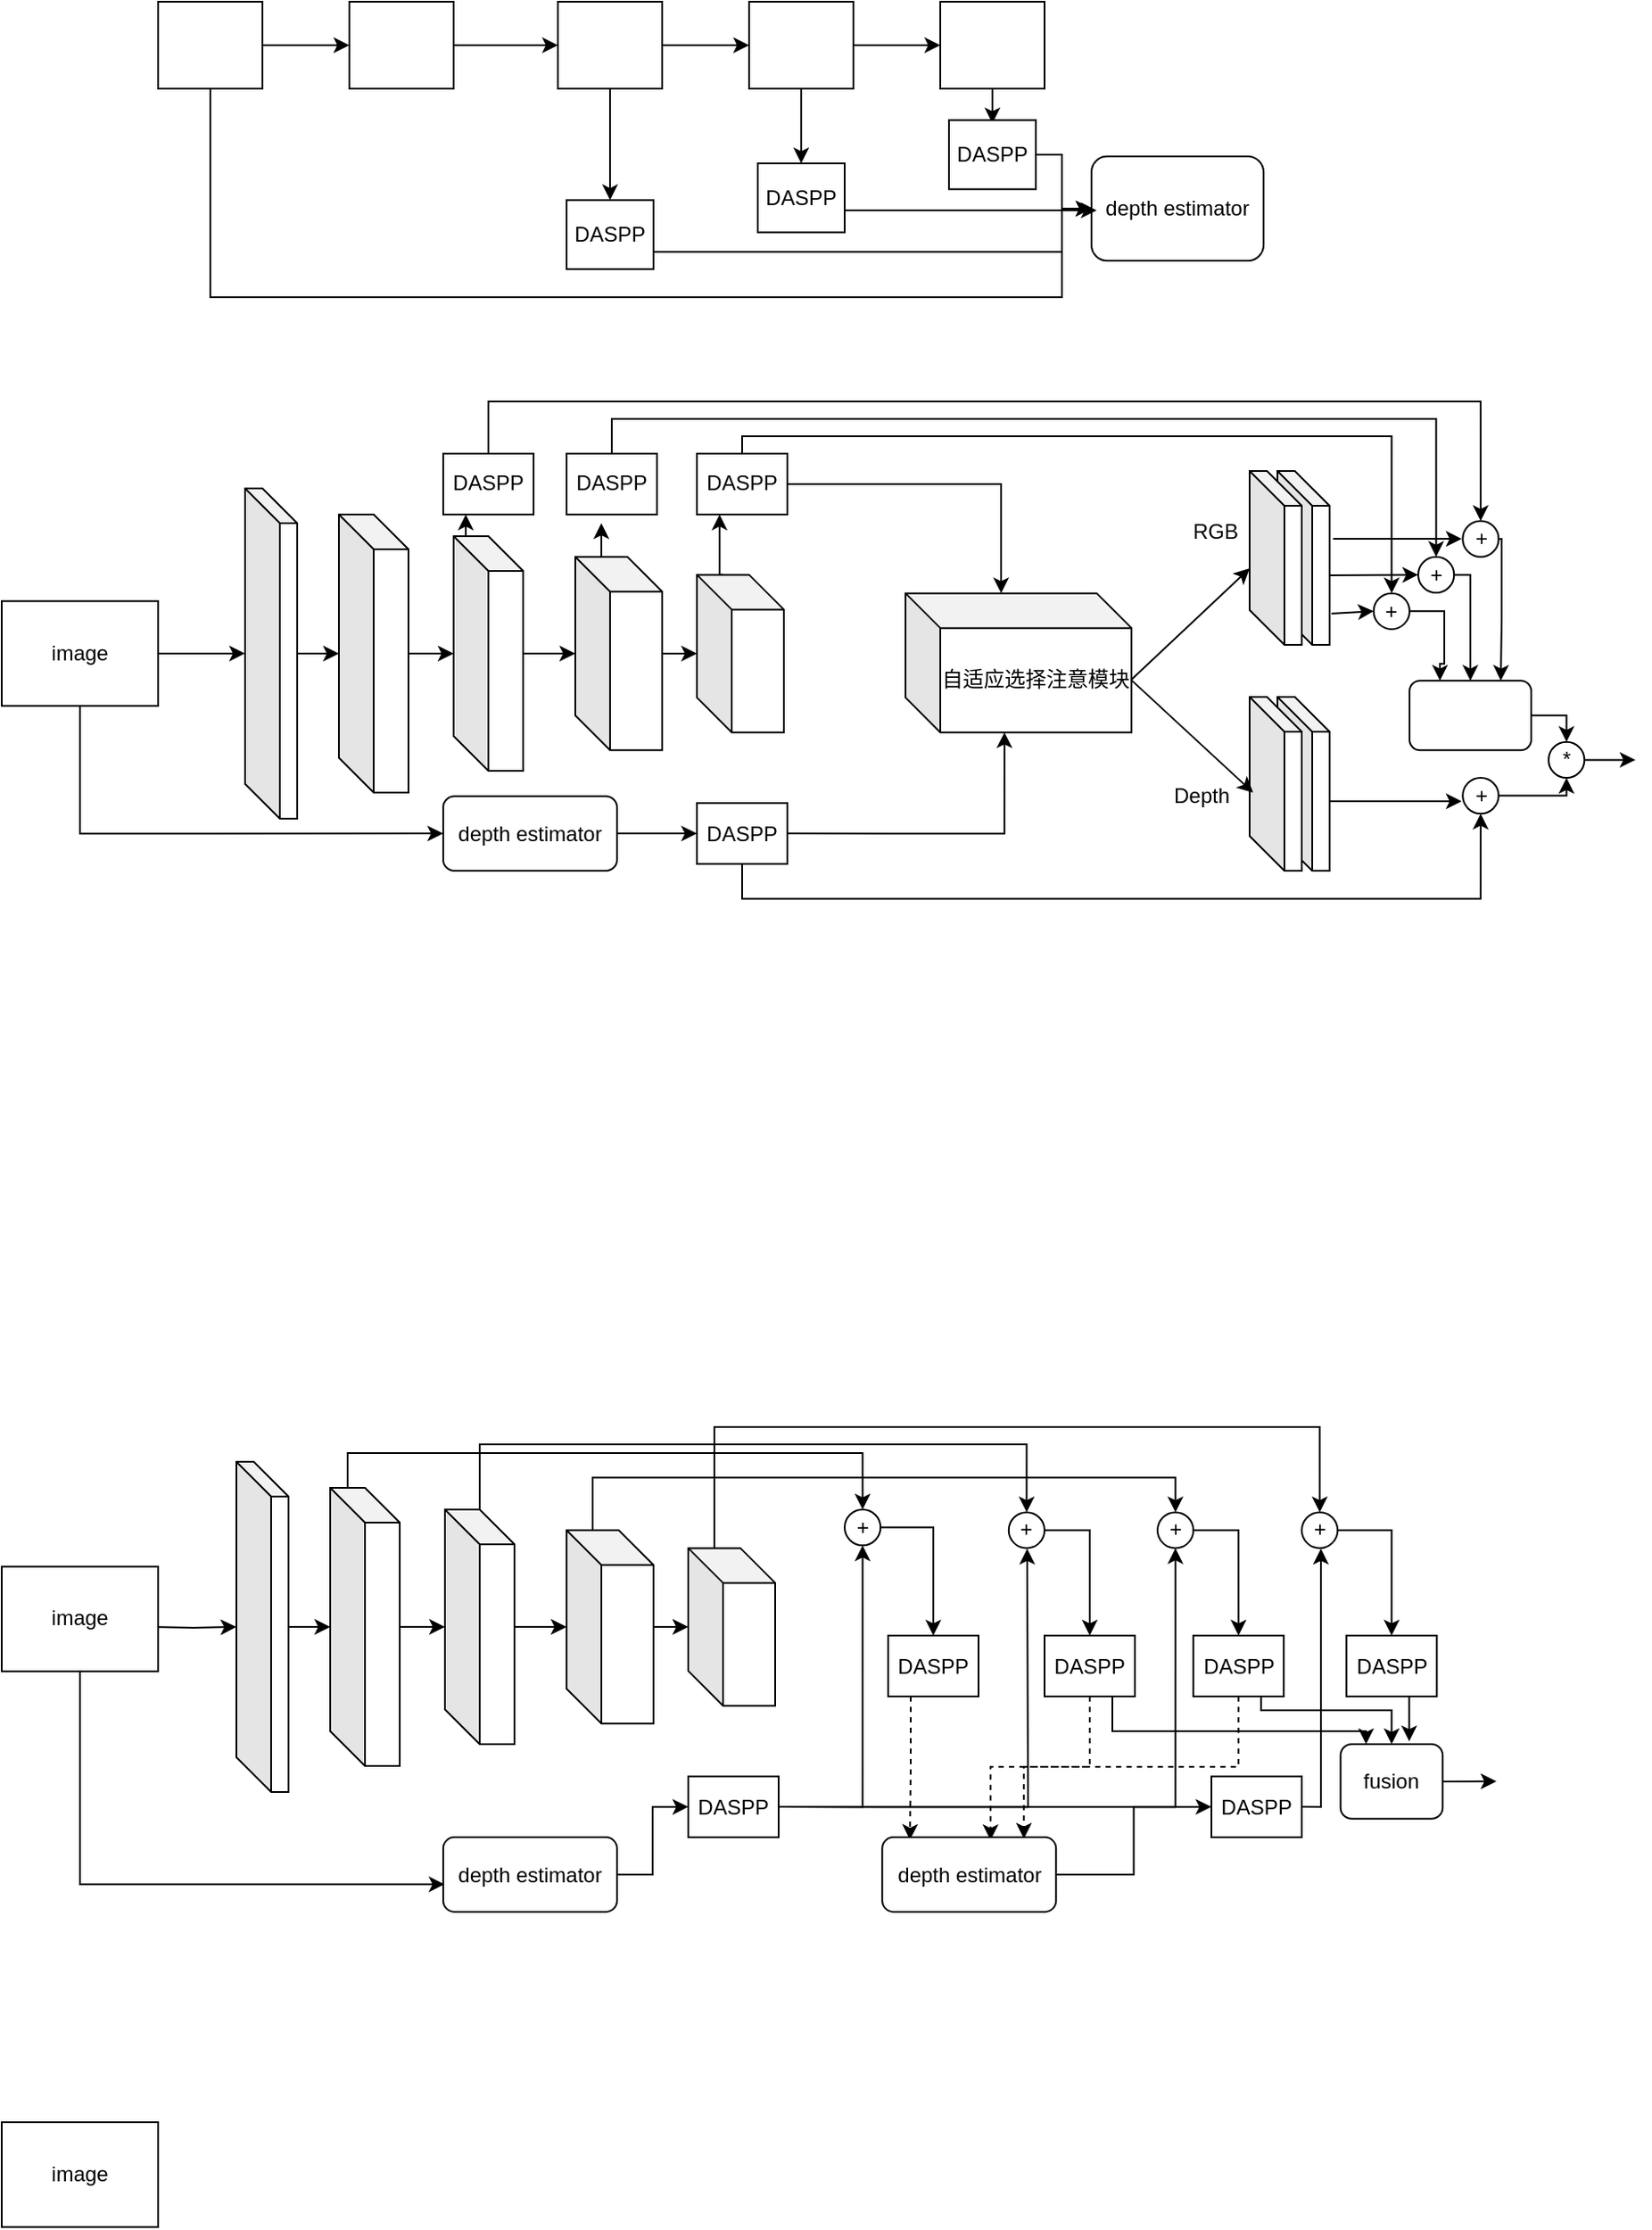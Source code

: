 <mxfile version="14.7.9" type="github">
  <diagram id="fB6I4MMEKbH8F9MEy0cq" name="Page-1">
    <mxGraphModel dx="1874" dy="600" grid="1" gridSize="10" guides="1" tooltips="1" connect="1" arrows="1" fold="1" page="1" pageScale="1" pageWidth="827" pageHeight="1169" math="0" shadow="0">
      <root>
        <mxCell id="0" />
        <mxCell id="1" parent="0" />
        <mxCell id="bgx9pGF-0ckk_dmSc3HT-4" value="" style="edgeStyle=orthogonalEdgeStyle;rounded=0;orthogonalLoop=1;jettySize=auto;html=1;" edge="1" parent="1" source="bgx9pGF-0ckk_dmSc3HT-2" target="bgx9pGF-0ckk_dmSc3HT-3">
          <mxGeometry relative="1" as="geometry" />
        </mxCell>
        <mxCell id="bgx9pGF-0ckk_dmSc3HT-2" value="" style="shape=cube;whiteSpace=wrap;html=1;boundedLbl=1;backgroundOutline=1;darkOpacity=0.05;darkOpacity2=0.1;direction=east;" vertex="1" parent="1">
          <mxGeometry x="90" y="350" width="30" height="190" as="geometry" />
        </mxCell>
        <mxCell id="bgx9pGF-0ckk_dmSc3HT-6" value="" style="edgeStyle=orthogonalEdgeStyle;rounded=0;orthogonalLoop=1;jettySize=auto;html=1;" edge="1" parent="1" source="bgx9pGF-0ckk_dmSc3HT-3" target="bgx9pGF-0ckk_dmSc3HT-5">
          <mxGeometry relative="1" as="geometry" />
        </mxCell>
        <mxCell id="bgx9pGF-0ckk_dmSc3HT-3" value="" style="shape=cube;whiteSpace=wrap;html=1;boundedLbl=1;backgroundOutline=1;darkOpacity=0.05;darkOpacity2=0.1;direction=east;" vertex="1" parent="1">
          <mxGeometry x="144" y="364.99" width="40" height="160" as="geometry" />
        </mxCell>
        <mxCell id="bgx9pGF-0ckk_dmSc3HT-8" value="" style="edgeStyle=orthogonalEdgeStyle;rounded=0;orthogonalLoop=1;jettySize=auto;html=1;" edge="1" parent="1" source="bgx9pGF-0ckk_dmSc3HT-5" target="bgx9pGF-0ckk_dmSc3HT-7">
          <mxGeometry relative="1" as="geometry" />
        </mxCell>
        <mxCell id="bgx9pGF-0ckk_dmSc3HT-107" style="edgeStyle=orthogonalEdgeStyle;rounded=0;orthogonalLoop=1;jettySize=auto;html=1;exitX=0;exitY=0;exitDx=10;exitDy=0;exitPerimeter=0;entryX=0.25;entryY=1;entryDx=0;entryDy=0;" edge="1" parent="1" source="bgx9pGF-0ckk_dmSc3HT-5" target="bgx9pGF-0ckk_dmSc3HT-104">
          <mxGeometry relative="1" as="geometry" />
        </mxCell>
        <mxCell id="bgx9pGF-0ckk_dmSc3HT-5" value="" style="shape=cube;whiteSpace=wrap;html=1;boundedLbl=1;backgroundOutline=1;darkOpacity=0.05;darkOpacity2=0.1;direction=east;" vertex="1" parent="1">
          <mxGeometry x="210" y="377.5" width="40" height="135" as="geometry" />
        </mxCell>
        <mxCell id="bgx9pGF-0ckk_dmSc3HT-10" value="" style="edgeStyle=orthogonalEdgeStyle;rounded=0;orthogonalLoop=1;jettySize=auto;html=1;" edge="1" parent="1" source="bgx9pGF-0ckk_dmSc3HT-7" target="bgx9pGF-0ckk_dmSc3HT-9">
          <mxGeometry relative="1" as="geometry" />
        </mxCell>
        <mxCell id="bgx9pGF-0ckk_dmSc3HT-106" style="edgeStyle=orthogonalEdgeStyle;rounded=0;orthogonalLoop=1;jettySize=auto;html=1;exitX=0;exitY=0;exitDx=15;exitDy=0;exitPerimeter=0;" edge="1" parent="1" source="bgx9pGF-0ckk_dmSc3HT-7">
          <mxGeometry relative="1" as="geometry">
            <mxPoint x="295" y="370" as="targetPoint" />
          </mxGeometry>
        </mxCell>
        <mxCell id="bgx9pGF-0ckk_dmSc3HT-7" value="" style="shape=cube;whiteSpace=wrap;html=1;boundedLbl=1;backgroundOutline=1;darkOpacity=0.05;darkOpacity2=0.1;direction=east;" vertex="1" parent="1">
          <mxGeometry x="280" y="389.38" width="50" height="111.25" as="geometry" />
        </mxCell>
        <mxCell id="bgx9pGF-0ckk_dmSc3HT-105" style="edgeStyle=orthogonalEdgeStyle;rounded=0;orthogonalLoop=1;jettySize=auto;html=1;exitX=0;exitY=0;exitDx=15;exitDy=0;exitPerimeter=0;entryX=0.25;entryY=1;entryDx=0;entryDy=0;" edge="1" parent="1" source="bgx9pGF-0ckk_dmSc3HT-9" target="bgx9pGF-0ckk_dmSc3HT-13">
          <mxGeometry relative="1" as="geometry" />
        </mxCell>
        <mxCell id="bgx9pGF-0ckk_dmSc3HT-9" value="" style="shape=cube;whiteSpace=wrap;html=1;boundedLbl=1;backgroundOutline=1;darkOpacity=0.05;darkOpacity2=0.1;direction=east;" vertex="1" parent="1">
          <mxGeometry x="350" y="399.7" width="50" height="90.62" as="geometry" />
        </mxCell>
        <mxCell id="bgx9pGF-0ckk_dmSc3HT-69" style="edgeStyle=orthogonalEdgeStyle;rounded=0;orthogonalLoop=1;jettySize=auto;html=1;exitX=1;exitY=0.5;exitDx=0;exitDy=0;entryX=0;entryY=0;entryDx=55;entryDy=0;entryPerimeter=0;" edge="1" parent="1" source="bgx9pGF-0ckk_dmSc3HT-13" target="bgx9pGF-0ckk_dmSc3HT-65">
          <mxGeometry relative="1" as="geometry" />
        </mxCell>
        <mxCell id="bgx9pGF-0ckk_dmSc3HT-126" style="edgeStyle=orthogonalEdgeStyle;rounded=0;orthogonalLoop=1;jettySize=auto;html=1;exitX=0.5;exitY=0;exitDx=0;exitDy=0;entryX=0.5;entryY=0;entryDx=0;entryDy=0;" edge="1" parent="1" source="bgx9pGF-0ckk_dmSc3HT-13" target="bgx9pGF-0ckk_dmSc3HT-96">
          <mxGeometry relative="1" as="geometry">
            <Array as="points">
              <mxPoint x="376" y="320" />
              <mxPoint x="750" y="320" />
            </Array>
          </mxGeometry>
        </mxCell>
        <mxCell id="bgx9pGF-0ckk_dmSc3HT-13" value="DASPP" style="rounded=0;whiteSpace=wrap;html=1;" vertex="1" parent="1">
          <mxGeometry x="350" y="329.99" width="52" height="35" as="geometry" />
        </mxCell>
        <mxCell id="bgx9pGF-0ckk_dmSc3HT-51" style="edgeStyle=orthogonalEdgeStyle;rounded=0;orthogonalLoop=1;jettySize=auto;html=1;exitX=1;exitY=0.5;exitDx=0;exitDy=0;" edge="1" parent="1" source="bgx9pGF-0ckk_dmSc3HT-31">
          <mxGeometry relative="1" as="geometry">
            <mxPoint x="610" y="190" as="targetPoint" />
            <Array as="points">
              <mxPoint x="435" y="190" />
            </Array>
          </mxGeometry>
        </mxCell>
        <mxCell id="bgx9pGF-0ckk_dmSc3HT-31" value="DASPP" style="rounded=0;whiteSpace=wrap;html=1;" vertex="1" parent="1">
          <mxGeometry x="385" y="163" width="50" height="39.69" as="geometry" />
        </mxCell>
        <mxCell id="bgx9pGF-0ckk_dmSc3HT-34" value="" style="edgeStyle=orthogonalEdgeStyle;rounded=0;orthogonalLoop=1;jettySize=auto;html=1;" edge="1" parent="1" source="bgx9pGF-0ckk_dmSc3HT-32" target="bgx9pGF-0ckk_dmSc3HT-33">
          <mxGeometry relative="1" as="geometry" />
        </mxCell>
        <mxCell id="bgx9pGF-0ckk_dmSc3HT-32" value="" style="rounded=0;whiteSpace=wrap;html=1;" vertex="1" parent="1">
          <mxGeometry x="40" y="70" width="60" height="50" as="geometry" />
        </mxCell>
        <mxCell id="bgx9pGF-0ckk_dmSc3HT-36" value="" style="edgeStyle=orthogonalEdgeStyle;rounded=0;orthogonalLoop=1;jettySize=auto;html=1;" edge="1" parent="1" source="bgx9pGF-0ckk_dmSc3HT-33" target="bgx9pGF-0ckk_dmSc3HT-35">
          <mxGeometry relative="1" as="geometry" />
        </mxCell>
        <mxCell id="bgx9pGF-0ckk_dmSc3HT-33" value="" style="rounded=0;whiteSpace=wrap;html=1;" vertex="1" parent="1">
          <mxGeometry x="150" y="70" width="60" height="50" as="geometry" />
        </mxCell>
        <mxCell id="bgx9pGF-0ckk_dmSc3HT-40" value="" style="edgeStyle=orthogonalEdgeStyle;rounded=0;orthogonalLoop=1;jettySize=auto;html=1;" edge="1" parent="1" source="bgx9pGF-0ckk_dmSc3HT-35" target="bgx9pGF-0ckk_dmSc3HT-39">
          <mxGeometry relative="1" as="geometry" />
        </mxCell>
        <mxCell id="bgx9pGF-0ckk_dmSc3HT-47" style="edgeStyle=orthogonalEdgeStyle;rounded=0;orthogonalLoop=1;jettySize=auto;html=1;exitX=0.5;exitY=1;exitDx=0;exitDy=0;entryX=0.5;entryY=0;entryDx=0;entryDy=0;" edge="1" parent="1" source="bgx9pGF-0ckk_dmSc3HT-35" target="bgx9pGF-0ckk_dmSc3HT-44">
          <mxGeometry relative="1" as="geometry" />
        </mxCell>
        <mxCell id="bgx9pGF-0ckk_dmSc3HT-35" value="" style="rounded=0;whiteSpace=wrap;html=1;" vertex="1" parent="1">
          <mxGeometry x="270" y="70" width="60" height="50" as="geometry" />
        </mxCell>
        <mxCell id="bgx9pGF-0ckk_dmSc3HT-42" value="" style="edgeStyle=orthogonalEdgeStyle;rounded=0;orthogonalLoop=1;jettySize=auto;html=1;" edge="1" parent="1" source="bgx9pGF-0ckk_dmSc3HT-39" target="bgx9pGF-0ckk_dmSc3HT-41">
          <mxGeometry relative="1" as="geometry" />
        </mxCell>
        <mxCell id="bgx9pGF-0ckk_dmSc3HT-48" style="edgeStyle=orthogonalEdgeStyle;rounded=0;orthogonalLoop=1;jettySize=auto;html=1;exitX=0.5;exitY=1;exitDx=0;exitDy=0;entryX=0.5;entryY=0;entryDx=0;entryDy=0;" edge="1" parent="1" source="bgx9pGF-0ckk_dmSc3HT-39" target="bgx9pGF-0ckk_dmSc3HT-31">
          <mxGeometry relative="1" as="geometry" />
        </mxCell>
        <mxCell id="bgx9pGF-0ckk_dmSc3HT-39" value="" style="rounded=0;whiteSpace=wrap;html=1;" vertex="1" parent="1">
          <mxGeometry x="380" y="70" width="60" height="50" as="geometry" />
        </mxCell>
        <mxCell id="bgx9pGF-0ckk_dmSc3HT-49" style="edgeStyle=orthogonalEdgeStyle;rounded=0;orthogonalLoop=1;jettySize=auto;html=1;exitX=0.5;exitY=1;exitDx=0;exitDy=0;" edge="1" parent="1" source="bgx9pGF-0ckk_dmSc3HT-41">
          <mxGeometry relative="1" as="geometry">
            <mxPoint x="520" y="140" as="targetPoint" />
          </mxGeometry>
        </mxCell>
        <mxCell id="bgx9pGF-0ckk_dmSc3HT-41" value="" style="rounded=0;whiteSpace=wrap;html=1;" vertex="1" parent="1">
          <mxGeometry x="490" y="70" width="60" height="50" as="geometry" />
        </mxCell>
        <mxCell id="bgx9pGF-0ckk_dmSc3HT-43" value="depth estimator" style="rounded=1;whiteSpace=wrap;html=1;" vertex="1" parent="1">
          <mxGeometry x="577" y="159" width="99" height="60" as="geometry" />
        </mxCell>
        <mxCell id="bgx9pGF-0ckk_dmSc3HT-53" style="edgeStyle=orthogonalEdgeStyle;rounded=0;orthogonalLoop=1;jettySize=auto;html=1;exitX=1;exitY=0.75;exitDx=0;exitDy=0;" edge="1" parent="1" source="bgx9pGF-0ckk_dmSc3HT-44">
          <mxGeometry relative="1" as="geometry">
            <mxPoint x="580" y="190" as="targetPoint" />
            <Array as="points">
              <mxPoint x="560" y="214" />
              <mxPoint x="560" y="190" />
            </Array>
          </mxGeometry>
        </mxCell>
        <mxCell id="bgx9pGF-0ckk_dmSc3HT-44" value="DASPP" style="rounded=0;whiteSpace=wrap;html=1;" vertex="1" parent="1">
          <mxGeometry x="275" y="184.15" width="50" height="39.69" as="geometry" />
        </mxCell>
        <mxCell id="bgx9pGF-0ckk_dmSc3HT-50" style="edgeStyle=orthogonalEdgeStyle;rounded=0;orthogonalLoop=1;jettySize=auto;html=1;exitX=1;exitY=0.5;exitDx=0;exitDy=0;" edge="1" parent="1" source="bgx9pGF-0ckk_dmSc3HT-45" target="bgx9pGF-0ckk_dmSc3HT-43">
          <mxGeometry relative="1" as="geometry">
            <Array as="points">
              <mxPoint x="560" y="158" />
              <mxPoint x="560" y="189" />
            </Array>
          </mxGeometry>
        </mxCell>
        <mxCell id="bgx9pGF-0ckk_dmSc3HT-45" value="DASPP" style="rounded=0;whiteSpace=wrap;html=1;" vertex="1" parent="1">
          <mxGeometry x="495" y="138.15" width="50" height="39.69" as="geometry" />
        </mxCell>
        <mxCell id="bgx9pGF-0ckk_dmSc3HT-70" style="edgeStyle=orthogonalEdgeStyle;rounded=0;orthogonalLoop=1;jettySize=auto;html=1;exitX=1;exitY=0.5;exitDx=0;exitDy=0;entryX=0.438;entryY=1;entryDx=0;entryDy=0;entryPerimeter=0;" edge="1" parent="1" source="bgx9pGF-0ckk_dmSc3HT-64" target="bgx9pGF-0ckk_dmSc3HT-65">
          <mxGeometry relative="1" as="geometry" />
        </mxCell>
        <mxCell id="bgx9pGF-0ckk_dmSc3HT-65" value="自适应选择注意模块" style="shape=cube;whiteSpace=wrap;html=1;boundedLbl=1;backgroundOutline=1;darkOpacity=0.05;darkOpacity2=0.1;" vertex="1" parent="1">
          <mxGeometry x="470" y="410.32" width="130" height="80" as="geometry" />
        </mxCell>
        <mxCell id="bgx9pGF-0ckk_dmSc3HT-67" style="edgeStyle=orthogonalEdgeStyle;rounded=0;orthogonalLoop=1;jettySize=auto;html=1;entryX=0;entryY=0.5;entryDx=0;entryDy=0;exitX=0.5;exitY=1;exitDx=0;exitDy=0;" edge="1" parent="1" source="bgx9pGF-0ckk_dmSc3HT-32" target="bgx9pGF-0ckk_dmSc3HT-43">
          <mxGeometry relative="1" as="geometry">
            <mxPoint x="270" y="240" as="sourcePoint" />
            <Array as="points">
              <mxPoint x="70" y="240" />
              <mxPoint x="560" y="240" />
              <mxPoint x="560" y="189" />
            </Array>
          </mxGeometry>
        </mxCell>
        <mxCell id="bgx9pGF-0ckk_dmSc3HT-101" style="edgeStyle=orthogonalEdgeStyle;rounded=0;orthogonalLoop=1;jettySize=auto;html=1;exitX=0;exitY=0;exitDx=30;exitDy=60;exitPerimeter=0;" edge="1" parent="1" source="bgx9pGF-0ckk_dmSc3HT-79">
          <mxGeometry relative="1" as="geometry">
            <mxPoint x="790" y="530" as="targetPoint" />
          </mxGeometry>
        </mxCell>
        <mxCell id="bgx9pGF-0ckk_dmSc3HT-79" value="" style="shape=cube;whiteSpace=wrap;html=1;boundedLbl=1;backgroundOutline=1;darkOpacity=0.05;darkOpacity2=0.1;direction=east;" vertex="1" parent="1">
          <mxGeometry x="684" y="470" width="30" height="100" as="geometry" />
        </mxCell>
        <mxCell id="bgx9pGF-0ckk_dmSc3HT-80" value="" style="shape=cube;whiteSpace=wrap;html=1;boundedLbl=1;backgroundOutline=1;darkOpacity=0.05;darkOpacity2=0.1;direction=east;" vertex="1" parent="1">
          <mxGeometry x="668" y="470" width="30" height="100" as="geometry" />
        </mxCell>
        <mxCell id="bgx9pGF-0ckk_dmSc3HT-81" value="" style="shape=cube;whiteSpace=wrap;html=1;boundedLbl=1;backgroundOutline=1;darkOpacity=0.05;darkOpacity2=0.1;direction=east;" vertex="1" parent="1">
          <mxGeometry x="684" y="340" width="30" height="100" as="geometry" />
        </mxCell>
        <mxCell id="bgx9pGF-0ckk_dmSc3HT-82" value="" style="shape=cube;whiteSpace=wrap;html=1;boundedLbl=1;backgroundOutline=1;darkOpacity=0.05;darkOpacity2=0.1;direction=east;" vertex="1" parent="1">
          <mxGeometry x="668" y="340" width="30" height="100" as="geometry" />
        </mxCell>
        <mxCell id="bgx9pGF-0ckk_dmSc3HT-83" value="" style="endArrow=classic;html=1;entryX=0;entryY=0.56;entryDx=0;entryDy=0;entryPerimeter=0;" edge="1" parent="1" target="bgx9pGF-0ckk_dmSc3HT-82">
          <mxGeometry width="50" height="50" relative="1" as="geometry">
            <mxPoint x="600" y="460" as="sourcePoint" />
            <mxPoint x="651.5" y="399.7" as="targetPoint" />
          </mxGeometry>
        </mxCell>
        <mxCell id="bgx9pGF-0ckk_dmSc3HT-85" value="" style="endArrow=classic;html=1;exitX=0;exitY=0;exitDx=130;exitDy=50;exitPerimeter=0;entryX=0.067;entryY=0.55;entryDx=0;entryDy=0;entryPerimeter=0;" edge="1" parent="1" source="bgx9pGF-0ckk_dmSc3HT-65" target="bgx9pGF-0ckk_dmSc3HT-80">
          <mxGeometry width="50" height="50" relative="1" as="geometry">
            <mxPoint x="490" y="470" as="sourcePoint" />
            <mxPoint x="540" y="420" as="targetPoint" />
          </mxGeometry>
        </mxCell>
        <mxCell id="bgx9pGF-0ckk_dmSc3HT-131" style="edgeStyle=orthogonalEdgeStyle;rounded=0;orthogonalLoop=1;jettySize=auto;html=1;exitX=1;exitY=0.5;exitDx=0;exitDy=0;entryX=0.5;entryY=0;entryDx=0;entryDy=0;" edge="1" parent="1" source="bgx9pGF-0ckk_dmSc3HT-92" target="bgx9pGF-0ckk_dmSc3HT-129">
          <mxGeometry relative="1" as="geometry">
            <Array as="points">
              <mxPoint x="795" y="400" />
            </Array>
          </mxGeometry>
        </mxCell>
        <mxCell id="bgx9pGF-0ckk_dmSc3HT-92" value="+" style="ellipse;whiteSpace=wrap;html=1;aspect=fixed;" vertex="1" parent="1">
          <mxGeometry x="765" y="389.38" width="20.62" height="20.62" as="geometry" />
        </mxCell>
        <mxCell id="bgx9pGF-0ckk_dmSc3HT-132" style="edgeStyle=orthogonalEdgeStyle;rounded=0;orthogonalLoop=1;jettySize=auto;html=1;exitX=1;exitY=0.5;exitDx=0;exitDy=0;entryX=0.25;entryY=0;entryDx=0;entryDy=0;" edge="1" parent="1" source="bgx9pGF-0ckk_dmSc3HT-96" target="bgx9pGF-0ckk_dmSc3HT-129">
          <mxGeometry relative="1" as="geometry" />
        </mxCell>
        <mxCell id="bgx9pGF-0ckk_dmSc3HT-96" value="+" style="ellipse;whiteSpace=wrap;html=1;aspect=fixed;" vertex="1" parent="1">
          <mxGeometry x="739.38" y="410.32" width="20.62" height="20.62" as="geometry" />
        </mxCell>
        <mxCell id="bgx9pGF-0ckk_dmSc3HT-134" style="edgeStyle=orthogonalEdgeStyle;rounded=0;orthogonalLoop=1;jettySize=auto;html=1;exitX=1;exitY=0.5;exitDx=0;exitDy=0;entryX=0.5;entryY=1;entryDx=0;entryDy=0;" edge="1" parent="1" source="bgx9pGF-0ckk_dmSc3HT-99" target="bgx9pGF-0ckk_dmSc3HT-133">
          <mxGeometry relative="1" as="geometry">
            <Array as="points">
              <mxPoint x="850" y="527" />
            </Array>
          </mxGeometry>
        </mxCell>
        <mxCell id="bgx9pGF-0ckk_dmSc3HT-99" value="+" style="ellipse;whiteSpace=wrap;html=1;aspect=fixed;" vertex="1" parent="1">
          <mxGeometry x="790.62" y="516.5" width="20.62" height="20.62" as="geometry" />
        </mxCell>
        <mxCell id="bgx9pGF-0ckk_dmSc3HT-127" style="edgeStyle=orthogonalEdgeStyle;rounded=0;orthogonalLoop=1;jettySize=auto;html=1;exitX=0.5;exitY=0;exitDx=0;exitDy=0;entryX=0.5;entryY=0;entryDx=0;entryDy=0;" edge="1" parent="1" source="bgx9pGF-0ckk_dmSc3HT-103" target="bgx9pGF-0ckk_dmSc3HT-92">
          <mxGeometry relative="1" as="geometry">
            <Array as="points">
              <mxPoint x="301" y="310" />
              <mxPoint x="775" y="310" />
            </Array>
          </mxGeometry>
        </mxCell>
        <mxCell id="bgx9pGF-0ckk_dmSc3HT-103" value="DASPP" style="rounded=0;whiteSpace=wrap;html=1;" vertex="1" parent="1">
          <mxGeometry x="275" y="329.99" width="52" height="35" as="geometry" />
        </mxCell>
        <mxCell id="bgx9pGF-0ckk_dmSc3HT-128" style="edgeStyle=orthogonalEdgeStyle;rounded=0;orthogonalLoop=1;jettySize=auto;html=1;exitX=0.5;exitY=0;exitDx=0;exitDy=0;entryX=0.5;entryY=0;entryDx=0;entryDy=0;" edge="1" parent="1" source="bgx9pGF-0ckk_dmSc3HT-104" target="bgx9pGF-0ckk_dmSc3HT-86">
          <mxGeometry relative="1" as="geometry">
            <Array as="points">
              <mxPoint x="230" y="300" />
              <mxPoint x="801" y="300" />
            </Array>
          </mxGeometry>
        </mxCell>
        <mxCell id="bgx9pGF-0ckk_dmSc3HT-104" value="DASPP" style="rounded=0;whiteSpace=wrap;html=1;" vertex="1" parent="1">
          <mxGeometry x="204" y="329.99" width="52" height="35" as="geometry" />
        </mxCell>
        <mxCell id="bgx9pGF-0ckk_dmSc3HT-111" style="edgeStyle=orthogonalEdgeStyle;rounded=0;orthogonalLoop=1;jettySize=auto;html=1;exitX=1;exitY=0.5;exitDx=0;exitDy=0;entryX=0;entryY=0.5;entryDx=0;entryDy=0;" edge="1" parent="1" source="bgx9pGF-0ckk_dmSc3HT-108" target="bgx9pGF-0ckk_dmSc3HT-64">
          <mxGeometry relative="1" as="geometry" />
        </mxCell>
        <mxCell id="bgx9pGF-0ckk_dmSc3HT-108" value="depth estimator" style="rounded=1;whiteSpace=wrap;html=1;" vertex="1" parent="1">
          <mxGeometry x="204" y="527.12" width="100" height="42.88" as="geometry" />
        </mxCell>
        <mxCell id="bgx9pGF-0ckk_dmSc3HT-112" style="edgeStyle=orthogonalEdgeStyle;rounded=0;orthogonalLoop=1;jettySize=auto;html=1;exitX=0.5;exitY=1;exitDx=0;exitDy=0;entryX=0.5;entryY=1;entryDx=0;entryDy=0;" edge="1" parent="1" source="bgx9pGF-0ckk_dmSc3HT-64" target="bgx9pGF-0ckk_dmSc3HT-99">
          <mxGeometry relative="1" as="geometry" />
        </mxCell>
        <mxCell id="bgx9pGF-0ckk_dmSc3HT-64" value="DASPP" style="rounded=0;whiteSpace=wrap;html=1;" vertex="1" parent="1">
          <mxGeometry x="350" y="531.06" width="52" height="35" as="geometry" />
        </mxCell>
        <mxCell id="bgx9pGF-0ckk_dmSc3HT-130" style="edgeStyle=orthogonalEdgeStyle;rounded=0;orthogonalLoop=1;jettySize=auto;html=1;exitX=1;exitY=0.5;exitDx=0;exitDy=0;entryX=0.75;entryY=0;entryDx=0;entryDy=0;" edge="1" parent="1" source="bgx9pGF-0ckk_dmSc3HT-86" target="bgx9pGF-0ckk_dmSc3HT-129">
          <mxGeometry relative="1" as="geometry">
            <Array as="points">
              <mxPoint x="813" y="379" />
              <mxPoint x="813" y="425" />
            </Array>
          </mxGeometry>
        </mxCell>
        <mxCell id="bgx9pGF-0ckk_dmSc3HT-86" value="+" style="ellipse;whiteSpace=wrap;html=1;aspect=fixed;" vertex="1" parent="1">
          <mxGeometry x="790.62" y="368.76" width="20.62" height="20.62" as="geometry" />
        </mxCell>
        <mxCell id="bgx9pGF-0ckk_dmSc3HT-120" value="" style="endArrow=classic;html=1;exitX=1.033;exitY=0.82;exitDx=0;exitDy=0;exitPerimeter=0;entryX=0;entryY=0.5;entryDx=0;entryDy=0;" edge="1" parent="1" source="bgx9pGF-0ckk_dmSc3HT-81" target="bgx9pGF-0ckk_dmSc3HT-96">
          <mxGeometry width="50" height="50" relative="1" as="geometry">
            <mxPoint x="800" y="420" as="sourcePoint" />
            <mxPoint x="740" y="420" as="targetPoint" />
          </mxGeometry>
        </mxCell>
        <mxCell id="bgx9pGF-0ckk_dmSc3HT-124" value="" style="endArrow=classic;html=1;exitX=0;exitY=0;exitDx=30;exitDy=60;exitPerimeter=0;entryX=0;entryY=0.5;entryDx=0;entryDy=0;" edge="1" parent="1" source="bgx9pGF-0ckk_dmSc3HT-81" target="bgx9pGF-0ckk_dmSc3HT-92">
          <mxGeometry width="50" height="50" relative="1" as="geometry">
            <mxPoint x="780" y="470" as="sourcePoint" />
            <mxPoint x="830" y="420" as="targetPoint" />
          </mxGeometry>
        </mxCell>
        <mxCell id="bgx9pGF-0ckk_dmSc3HT-125" value="" style="endArrow=classic;html=1;exitX=1.067;exitY=0.39;exitDx=0;exitDy=0;exitPerimeter=0;" edge="1" parent="1" source="bgx9pGF-0ckk_dmSc3HT-81">
          <mxGeometry width="50" height="50" relative="1" as="geometry">
            <mxPoint x="780" y="470" as="sourcePoint" />
            <mxPoint x="790" y="379" as="targetPoint" />
          </mxGeometry>
        </mxCell>
        <mxCell id="bgx9pGF-0ckk_dmSc3HT-139" style="edgeStyle=orthogonalEdgeStyle;rounded=0;orthogonalLoop=1;jettySize=auto;html=1;exitX=1;exitY=0.5;exitDx=0;exitDy=0;entryX=0.5;entryY=0;entryDx=0;entryDy=0;" edge="1" parent="1" source="bgx9pGF-0ckk_dmSc3HT-129" target="bgx9pGF-0ckk_dmSc3HT-133">
          <mxGeometry relative="1" as="geometry" />
        </mxCell>
        <mxCell id="bgx9pGF-0ckk_dmSc3HT-129" value="" style="rounded=1;whiteSpace=wrap;html=1;" vertex="1" parent="1">
          <mxGeometry x="760" y="460.63" width="70" height="40" as="geometry" />
        </mxCell>
        <mxCell id="bgx9pGF-0ckk_dmSc3HT-140" style="edgeStyle=orthogonalEdgeStyle;rounded=0;orthogonalLoop=1;jettySize=auto;html=1;exitX=1;exitY=0.5;exitDx=0;exitDy=0;" edge="1" parent="1" source="bgx9pGF-0ckk_dmSc3HT-133">
          <mxGeometry relative="1" as="geometry">
            <mxPoint x="890" y="506" as="targetPoint" />
          </mxGeometry>
        </mxCell>
        <mxCell id="bgx9pGF-0ckk_dmSc3HT-133" value="*" style="ellipse;whiteSpace=wrap;html=1;aspect=fixed;" vertex="1" parent="1">
          <mxGeometry x="840" y="495.88" width="20.62" height="20.62" as="geometry" />
        </mxCell>
        <mxCell id="bgx9pGF-0ckk_dmSc3HT-141" value="RGB" style="text;html=1;resizable=0;autosize=1;align=center;verticalAlign=middle;points=[];fillColor=none;strokeColor=none;rounded=0;" vertex="1" parent="1">
          <mxGeometry x="628" y="364.99" width="40" height="20" as="geometry" />
        </mxCell>
        <mxCell id="bgx9pGF-0ckk_dmSc3HT-142" value="Depth" style="text;html=1;resizable=0;autosize=1;align=center;verticalAlign=middle;points=[];fillColor=none;strokeColor=none;rounded=0;" vertex="1" parent="1">
          <mxGeometry x="615" y="517.12" width="50" height="20" as="geometry" />
        </mxCell>
        <mxCell id="bgx9pGF-0ckk_dmSc3HT-146" style="edgeStyle=orthogonalEdgeStyle;rounded=0;orthogonalLoop=1;jettySize=auto;html=1;exitX=0.5;exitY=1;exitDx=0;exitDy=0;entryX=0;entryY=0.5;entryDx=0;entryDy=0;" edge="1" parent="1" source="bgx9pGF-0ckk_dmSc3HT-145" target="bgx9pGF-0ckk_dmSc3HT-108">
          <mxGeometry relative="1" as="geometry" />
        </mxCell>
        <mxCell id="bgx9pGF-0ckk_dmSc3HT-147" style="edgeStyle=orthogonalEdgeStyle;rounded=0;orthogonalLoop=1;jettySize=auto;html=1;exitX=1;exitY=0.5;exitDx=0;exitDy=0;" edge="1" parent="1" source="bgx9pGF-0ckk_dmSc3HT-145" target="bgx9pGF-0ckk_dmSc3HT-2">
          <mxGeometry relative="1" as="geometry" />
        </mxCell>
        <mxCell id="bgx9pGF-0ckk_dmSc3HT-145" value="image" style="rounded=0;whiteSpace=wrap;html=1;" vertex="1" parent="1">
          <mxGeometry x="-50" y="414.84" width="90" height="60.3" as="geometry" />
        </mxCell>
        <mxCell id="bgx9pGF-0ckk_dmSc3HT-148" value="" style="edgeStyle=orthogonalEdgeStyle;rounded=0;orthogonalLoop=1;jettySize=auto;html=1;" edge="1" parent="1" source="bgx9pGF-0ckk_dmSc3HT-149" target="bgx9pGF-0ckk_dmSc3HT-151">
          <mxGeometry relative="1" as="geometry" />
        </mxCell>
        <mxCell id="bgx9pGF-0ckk_dmSc3HT-149" value="" style="shape=cube;whiteSpace=wrap;html=1;boundedLbl=1;backgroundOutline=1;darkOpacity=0.05;darkOpacity2=0.1;direction=east;" vertex="1" parent="1">
          <mxGeometry x="85" y="910" width="30" height="190" as="geometry" />
        </mxCell>
        <mxCell id="bgx9pGF-0ckk_dmSc3HT-150" value="" style="edgeStyle=orthogonalEdgeStyle;rounded=0;orthogonalLoop=1;jettySize=auto;html=1;" edge="1" parent="1" source="bgx9pGF-0ckk_dmSc3HT-151" target="bgx9pGF-0ckk_dmSc3HT-154">
          <mxGeometry relative="1" as="geometry" />
        </mxCell>
        <mxCell id="bgx9pGF-0ckk_dmSc3HT-151" value="" style="shape=cube;whiteSpace=wrap;html=1;boundedLbl=1;backgroundOutline=1;darkOpacity=0.05;darkOpacity2=0.1;direction=east;" vertex="1" parent="1">
          <mxGeometry x="139" y="924.99" width="40" height="160" as="geometry" />
        </mxCell>
        <mxCell id="bgx9pGF-0ckk_dmSc3HT-152" value="" style="edgeStyle=orthogonalEdgeStyle;rounded=0;orthogonalLoop=1;jettySize=auto;html=1;" edge="1" parent="1" source="bgx9pGF-0ckk_dmSc3HT-154" target="bgx9pGF-0ckk_dmSc3HT-157">
          <mxGeometry relative="1" as="geometry" />
        </mxCell>
        <mxCell id="bgx9pGF-0ckk_dmSc3HT-202" style="edgeStyle=orthogonalEdgeStyle;rounded=0;orthogonalLoop=1;jettySize=auto;html=1;exitX=0;exitY=0;exitDx=10;exitDy=0;exitPerimeter=0;entryX=0.5;entryY=0;entryDx=0;entryDy=0;" edge="1" parent="1" source="bgx9pGF-0ckk_dmSc3HT-151" target="bgx9pGF-0ckk_dmSc3HT-177">
          <mxGeometry relative="1" as="geometry" />
        </mxCell>
        <mxCell id="bgx9pGF-0ckk_dmSc3HT-154" value="" style="shape=cube;whiteSpace=wrap;html=1;boundedLbl=1;backgroundOutline=1;darkOpacity=0.05;darkOpacity2=0.1;direction=east;" vertex="1" parent="1">
          <mxGeometry x="205" y="937.5" width="40" height="135" as="geometry" />
        </mxCell>
        <mxCell id="bgx9pGF-0ckk_dmSc3HT-155" value="" style="edgeStyle=orthogonalEdgeStyle;rounded=0;orthogonalLoop=1;jettySize=auto;html=1;" edge="1" parent="1" source="bgx9pGF-0ckk_dmSc3HT-157" target="bgx9pGF-0ckk_dmSc3HT-159">
          <mxGeometry relative="1" as="geometry" />
        </mxCell>
        <mxCell id="bgx9pGF-0ckk_dmSc3HT-207" style="edgeStyle=orthogonalEdgeStyle;rounded=0;orthogonalLoop=1;jettySize=auto;html=1;exitX=0;exitY=0;exitDx=20;exitDy=0;exitPerimeter=0;entryX=0.5;entryY=0;entryDx=0;entryDy=0;" edge="1" parent="1" source="bgx9pGF-0ckk_dmSc3HT-154" target="bgx9pGF-0ckk_dmSc3HT-205">
          <mxGeometry relative="1" as="geometry">
            <Array as="points">
              <mxPoint x="225" y="900" />
              <mxPoint x="540" y="900" />
            </Array>
          </mxGeometry>
        </mxCell>
        <mxCell id="bgx9pGF-0ckk_dmSc3HT-208" style="edgeStyle=orthogonalEdgeStyle;rounded=0;orthogonalLoop=1;jettySize=auto;html=1;exitX=0;exitY=0;exitDx=15;exitDy=0;exitPerimeter=0;entryX=0.5;entryY=0;entryDx=0;entryDy=0;" edge="1" parent="1" source="bgx9pGF-0ckk_dmSc3HT-157" target="bgx9pGF-0ckk_dmSc3HT-206">
          <mxGeometry relative="1" as="geometry" />
        </mxCell>
        <mxCell id="bgx9pGF-0ckk_dmSc3HT-157" value="" style="shape=cube;whiteSpace=wrap;html=1;boundedLbl=1;backgroundOutline=1;darkOpacity=0.05;darkOpacity2=0.1;direction=east;" vertex="1" parent="1">
          <mxGeometry x="275" y="949.38" width="50" height="111.25" as="geometry" />
        </mxCell>
        <mxCell id="bgx9pGF-0ckk_dmSc3HT-210" style="edgeStyle=orthogonalEdgeStyle;rounded=0;orthogonalLoop=1;jettySize=auto;html=1;exitX=0;exitY=0;exitDx=15;exitDy=0;exitPerimeter=0;entryX=0.5;entryY=0;entryDx=0;entryDy=0;" edge="1" parent="1" source="bgx9pGF-0ckk_dmSc3HT-159" target="bgx9pGF-0ckk_dmSc3HT-209">
          <mxGeometry relative="1" as="geometry">
            <Array as="points">
              <mxPoint x="360" y="890" />
              <mxPoint x="708" y="890" />
            </Array>
          </mxGeometry>
        </mxCell>
        <mxCell id="bgx9pGF-0ckk_dmSc3HT-159" value="" style="shape=cube;whiteSpace=wrap;html=1;boundedLbl=1;backgroundOutline=1;darkOpacity=0.05;darkOpacity2=0.1;direction=east;" vertex="1" parent="1">
          <mxGeometry x="345" y="959.7" width="50" height="90.62" as="geometry" />
        </mxCell>
        <mxCell id="bgx9pGF-0ckk_dmSc3HT-204" style="edgeStyle=orthogonalEdgeStyle;rounded=0;orthogonalLoop=1;jettySize=auto;html=1;exitX=1;exitY=0.5;exitDx=0;exitDy=0;entryX=0.5;entryY=0;entryDx=0;entryDy=0;" edge="1" parent="1" source="bgx9pGF-0ckk_dmSc3HT-177" target="bgx9pGF-0ckk_dmSc3HT-201">
          <mxGeometry relative="1" as="geometry" />
        </mxCell>
        <mxCell id="bgx9pGF-0ckk_dmSc3HT-177" value="+" style="ellipse;whiteSpace=wrap;html=1;aspect=fixed;" vertex="1" parent="1">
          <mxGeometry x="435" y="937.5" width="20.62" height="20.62" as="geometry" />
        </mxCell>
        <mxCell id="bgx9pGF-0ckk_dmSc3HT-182" style="edgeStyle=orthogonalEdgeStyle;rounded=0;orthogonalLoop=1;jettySize=auto;html=1;exitX=1;exitY=0.5;exitDx=0;exitDy=0;entryX=0;entryY=0.5;entryDx=0;entryDy=0;" edge="1" parent="1" source="bgx9pGF-0ckk_dmSc3HT-183" target="bgx9pGF-0ckk_dmSc3HT-185">
          <mxGeometry relative="1" as="geometry" />
        </mxCell>
        <mxCell id="bgx9pGF-0ckk_dmSc3HT-183" value="depth estimator" style="rounded=1;whiteSpace=wrap;html=1;" vertex="1" parent="1">
          <mxGeometry x="204" y="1126.06" width="100" height="42.88" as="geometry" />
        </mxCell>
        <mxCell id="bgx9pGF-0ckk_dmSc3HT-203" style="edgeStyle=orthogonalEdgeStyle;rounded=0;orthogonalLoop=1;jettySize=auto;html=1;exitX=1;exitY=0.5;exitDx=0;exitDy=0;entryX=0.5;entryY=1;entryDx=0;entryDy=0;" edge="1" parent="1" source="bgx9pGF-0ckk_dmSc3HT-185" target="bgx9pGF-0ckk_dmSc3HT-177">
          <mxGeometry relative="1" as="geometry">
            <Array as="points">
              <mxPoint x="445" y="1109" />
            </Array>
          </mxGeometry>
        </mxCell>
        <mxCell id="bgx9pGF-0ckk_dmSc3HT-235" style="edgeStyle=orthogonalEdgeStyle;rounded=0;orthogonalLoop=1;jettySize=auto;html=1;exitX=1;exitY=0.5;exitDx=0;exitDy=0;" edge="1" parent="1" source="bgx9pGF-0ckk_dmSc3HT-185">
          <mxGeometry relative="1" as="geometry">
            <mxPoint x="540" y="960" as="targetPoint" />
          </mxGeometry>
        </mxCell>
        <mxCell id="bgx9pGF-0ckk_dmSc3HT-236" style="edgeStyle=orthogonalEdgeStyle;rounded=0;orthogonalLoop=1;jettySize=auto;html=1;exitX=1;exitY=0.5;exitDx=0;exitDy=0;entryX=0.5;entryY=1;entryDx=0;entryDy=0;" edge="1" parent="1" source="bgx9pGF-0ckk_dmSc3HT-185" target="bgx9pGF-0ckk_dmSc3HT-206">
          <mxGeometry relative="1" as="geometry" />
        </mxCell>
        <mxCell id="bgx9pGF-0ckk_dmSc3HT-185" value="DASPP" style="rounded=0;whiteSpace=wrap;html=1;" vertex="1" parent="1">
          <mxGeometry x="345" y="1091.06" width="52" height="35" as="geometry" />
        </mxCell>
        <mxCell id="bgx9pGF-0ckk_dmSc3HT-198" style="edgeStyle=orthogonalEdgeStyle;rounded=0;orthogonalLoop=1;jettySize=auto;html=1;exitX=1;exitY=0.5;exitDx=0;exitDy=0;" edge="1" parent="1" target="bgx9pGF-0ckk_dmSc3HT-149">
          <mxGeometry relative="1" as="geometry">
            <mxPoint x="35" y="1004.99" as="sourcePoint" />
          </mxGeometry>
        </mxCell>
        <mxCell id="bgx9pGF-0ckk_dmSc3HT-200" style="edgeStyle=orthogonalEdgeStyle;rounded=0;orthogonalLoop=1;jettySize=auto;html=1;exitX=0.5;exitY=1;exitDx=0;exitDy=0;entryX=0.008;entryY=0.631;entryDx=0;entryDy=0;entryPerimeter=0;" edge="1" parent="1" source="bgx9pGF-0ckk_dmSc3HT-199" target="bgx9pGF-0ckk_dmSc3HT-183">
          <mxGeometry relative="1" as="geometry" />
        </mxCell>
        <mxCell id="bgx9pGF-0ckk_dmSc3HT-199" value="image" style="rounded=0;whiteSpace=wrap;html=1;" vertex="1" parent="1">
          <mxGeometry x="-50" y="970.32" width="90" height="60.3" as="geometry" />
        </mxCell>
        <mxCell id="bgx9pGF-0ckk_dmSc3HT-245" style="edgeStyle=orthogonalEdgeStyle;rounded=0;orthogonalLoop=1;jettySize=auto;html=1;exitX=0.25;exitY=1;exitDx=0;exitDy=0;dashed=1;entryX=0.159;entryY=0.034;entryDx=0;entryDy=0;entryPerimeter=0;" edge="1" parent="1" source="bgx9pGF-0ckk_dmSc3HT-201" target="bgx9pGF-0ckk_dmSc3HT-222">
          <mxGeometry relative="1" as="geometry">
            <mxPoint x="473" y="1123" as="targetPoint" />
            <Array as="points">
              <mxPoint x="473" y="1086" />
              <mxPoint x="472" y="1086" />
            </Array>
          </mxGeometry>
        </mxCell>
        <mxCell id="bgx9pGF-0ckk_dmSc3HT-201" value="DASPP" style="rounded=0;whiteSpace=wrap;html=1;" vertex="1" parent="1">
          <mxGeometry x="460" y="1010" width="52" height="35" as="geometry" />
        </mxCell>
        <mxCell id="bgx9pGF-0ckk_dmSc3HT-213" style="edgeStyle=orthogonalEdgeStyle;rounded=0;orthogonalLoop=1;jettySize=auto;html=1;exitX=1;exitY=0.5;exitDx=0;exitDy=0;entryX=0.5;entryY=0;entryDx=0;entryDy=0;" edge="1" parent="1" source="bgx9pGF-0ckk_dmSc3HT-205" target="bgx9pGF-0ckk_dmSc3HT-211">
          <mxGeometry relative="1" as="geometry" />
        </mxCell>
        <mxCell id="bgx9pGF-0ckk_dmSc3HT-205" value="+" style="ellipse;whiteSpace=wrap;html=1;aspect=fixed;" vertex="1" parent="1">
          <mxGeometry x="529.38" y="939.08" width="20.62" height="20.62" as="geometry" />
        </mxCell>
        <mxCell id="bgx9pGF-0ckk_dmSc3HT-214" style="edgeStyle=orthogonalEdgeStyle;rounded=0;orthogonalLoop=1;jettySize=auto;html=1;exitX=1;exitY=0.5;exitDx=0;exitDy=0;entryX=0.5;entryY=0;entryDx=0;entryDy=0;" edge="1" parent="1" source="bgx9pGF-0ckk_dmSc3HT-206" target="bgx9pGF-0ckk_dmSc3HT-212">
          <mxGeometry relative="1" as="geometry" />
        </mxCell>
        <mxCell id="bgx9pGF-0ckk_dmSc3HT-206" value="+" style="ellipse;whiteSpace=wrap;html=1;aspect=fixed;" vertex="1" parent="1">
          <mxGeometry x="615" y="939.08" width="20.62" height="20.62" as="geometry" />
        </mxCell>
        <mxCell id="bgx9pGF-0ckk_dmSc3HT-216" style="edgeStyle=orthogonalEdgeStyle;rounded=0;orthogonalLoop=1;jettySize=auto;html=1;exitX=1;exitY=0.5;exitDx=0;exitDy=0;entryX=0.5;entryY=0;entryDx=0;entryDy=0;" edge="1" parent="1" source="bgx9pGF-0ckk_dmSc3HT-209" target="bgx9pGF-0ckk_dmSc3HT-215">
          <mxGeometry relative="1" as="geometry" />
        </mxCell>
        <mxCell id="bgx9pGF-0ckk_dmSc3HT-209" value="+" style="ellipse;whiteSpace=wrap;html=1;aspect=fixed;" vertex="1" parent="1">
          <mxGeometry x="698" y="939.08" width="20.62" height="20.62" as="geometry" />
        </mxCell>
        <mxCell id="bgx9pGF-0ckk_dmSc3HT-238" style="edgeStyle=orthogonalEdgeStyle;rounded=0;orthogonalLoop=1;jettySize=auto;html=1;exitX=0.5;exitY=1;exitDx=0;exitDy=0;entryX=0.623;entryY=0.039;entryDx=0;entryDy=0;entryPerimeter=0;dashed=1;" edge="1" parent="1" source="bgx9pGF-0ckk_dmSc3HT-211" target="bgx9pGF-0ckk_dmSc3HT-222">
          <mxGeometry relative="1" as="geometry" />
        </mxCell>
        <mxCell id="bgx9pGF-0ckk_dmSc3HT-253" style="edgeStyle=orthogonalEdgeStyle;rounded=0;orthogonalLoop=1;jettySize=auto;html=1;exitX=0.75;exitY=1;exitDx=0;exitDy=0;entryX=0.25;entryY=0;entryDx=0;entryDy=0;" edge="1" parent="1" source="bgx9pGF-0ckk_dmSc3HT-211" target="bgx9pGF-0ckk_dmSc3HT-246">
          <mxGeometry relative="1" as="geometry">
            <Array as="points">
              <mxPoint x="589" y="1065" />
              <mxPoint x="735" y="1065" />
            </Array>
          </mxGeometry>
        </mxCell>
        <mxCell id="bgx9pGF-0ckk_dmSc3HT-211" value="DASPP" style="rounded=0;whiteSpace=wrap;html=1;" vertex="1" parent="1">
          <mxGeometry x="550" y="1010" width="52" height="35" as="geometry" />
        </mxCell>
        <mxCell id="bgx9pGF-0ckk_dmSc3HT-239" style="edgeStyle=orthogonalEdgeStyle;rounded=0;orthogonalLoop=1;jettySize=auto;html=1;exitX=0.5;exitY=1;exitDx=0;exitDy=0;entryX=0.815;entryY=0.019;entryDx=0;entryDy=0;entryPerimeter=0;dashed=1;" edge="1" parent="1" source="bgx9pGF-0ckk_dmSc3HT-212" target="bgx9pGF-0ckk_dmSc3HT-222">
          <mxGeometry relative="1" as="geometry" />
        </mxCell>
        <mxCell id="bgx9pGF-0ckk_dmSc3HT-252" style="edgeStyle=orthogonalEdgeStyle;rounded=0;orthogonalLoop=1;jettySize=auto;html=1;exitX=0.75;exitY=1;exitDx=0;exitDy=0;entryX=0.5;entryY=0;entryDx=0;entryDy=0;" edge="1" parent="1" source="bgx9pGF-0ckk_dmSc3HT-212" target="bgx9pGF-0ckk_dmSc3HT-246">
          <mxGeometry relative="1" as="geometry">
            <Array as="points">
              <mxPoint x="675" y="1053" />
              <mxPoint x="750" y="1053" />
            </Array>
          </mxGeometry>
        </mxCell>
        <mxCell id="bgx9pGF-0ckk_dmSc3HT-212" value="DASPP" style="rounded=0;whiteSpace=wrap;html=1;" vertex="1" parent="1">
          <mxGeometry x="635.62" y="1010" width="52" height="35" as="geometry" />
        </mxCell>
        <mxCell id="bgx9pGF-0ckk_dmSc3HT-250" style="edgeStyle=orthogonalEdgeStyle;rounded=0;orthogonalLoop=1;jettySize=auto;html=1;exitX=0.75;exitY=1;exitDx=0;exitDy=0;entryX=0.672;entryY=-0.039;entryDx=0;entryDy=0;entryPerimeter=0;" edge="1" parent="1" source="bgx9pGF-0ckk_dmSc3HT-215" target="bgx9pGF-0ckk_dmSc3HT-246">
          <mxGeometry relative="1" as="geometry" />
        </mxCell>
        <mxCell id="bgx9pGF-0ckk_dmSc3HT-215" value="DASPP" style="rounded=0;whiteSpace=wrap;html=1;" vertex="1" parent="1">
          <mxGeometry x="723.69" y="1010" width="52" height="35" as="geometry" />
        </mxCell>
        <mxCell id="bgx9pGF-0ckk_dmSc3HT-242" style="edgeStyle=orthogonalEdgeStyle;rounded=0;orthogonalLoop=1;jettySize=auto;html=1;exitX=1;exitY=0.5;exitDx=0;exitDy=0;entryX=0;entryY=0.5;entryDx=0;entryDy=0;" edge="1" parent="1" source="bgx9pGF-0ckk_dmSc3HT-222" target="bgx9pGF-0ckk_dmSc3HT-241">
          <mxGeometry relative="1" as="geometry" />
        </mxCell>
        <mxCell id="bgx9pGF-0ckk_dmSc3HT-222" value="depth estimator" style="rounded=1;whiteSpace=wrap;html=1;" vertex="1" parent="1">
          <mxGeometry x="456.62" y="1126.06" width="100" height="42.88" as="geometry" />
        </mxCell>
        <mxCell id="bgx9pGF-0ckk_dmSc3HT-243" style="edgeStyle=orthogonalEdgeStyle;rounded=0;orthogonalLoop=1;jettySize=auto;html=1;exitX=1;exitY=0.5;exitDx=0;exitDy=0;" edge="1" parent="1" source="bgx9pGF-0ckk_dmSc3HT-241">
          <mxGeometry relative="1" as="geometry">
            <mxPoint x="709" y="960" as="targetPoint" />
            <Array as="points">
              <mxPoint x="709" y="1070" />
              <mxPoint x="709" y="1070" />
            </Array>
          </mxGeometry>
        </mxCell>
        <mxCell id="bgx9pGF-0ckk_dmSc3HT-241" value="DASPP" style="rounded=0;whiteSpace=wrap;html=1;" vertex="1" parent="1">
          <mxGeometry x="646" y="1091.06" width="52" height="35" as="geometry" />
        </mxCell>
        <mxCell id="bgx9pGF-0ckk_dmSc3HT-254" style="edgeStyle=orthogonalEdgeStyle;rounded=0;orthogonalLoop=1;jettySize=auto;html=1;exitX=1;exitY=0.5;exitDx=0;exitDy=0;" edge="1" parent="1" source="bgx9pGF-0ckk_dmSc3HT-246">
          <mxGeometry relative="1" as="geometry">
            <mxPoint x="810" y="1094.167" as="targetPoint" />
          </mxGeometry>
        </mxCell>
        <mxCell id="bgx9pGF-0ckk_dmSc3HT-246" value="fusion" style="rounded=1;whiteSpace=wrap;html=1;" vertex="1" parent="1">
          <mxGeometry x="720.31" y="1072.5" width="58.76" height="42.88" as="geometry" />
        </mxCell>
        <mxCell id="bgx9pGF-0ckk_dmSc3HT-255" value="image" style="rounded=0;whiteSpace=wrap;html=1;" vertex="1" parent="1">
          <mxGeometry x="-50" y="1290" width="90" height="60.3" as="geometry" />
        </mxCell>
      </root>
    </mxGraphModel>
  </diagram>
</mxfile>
